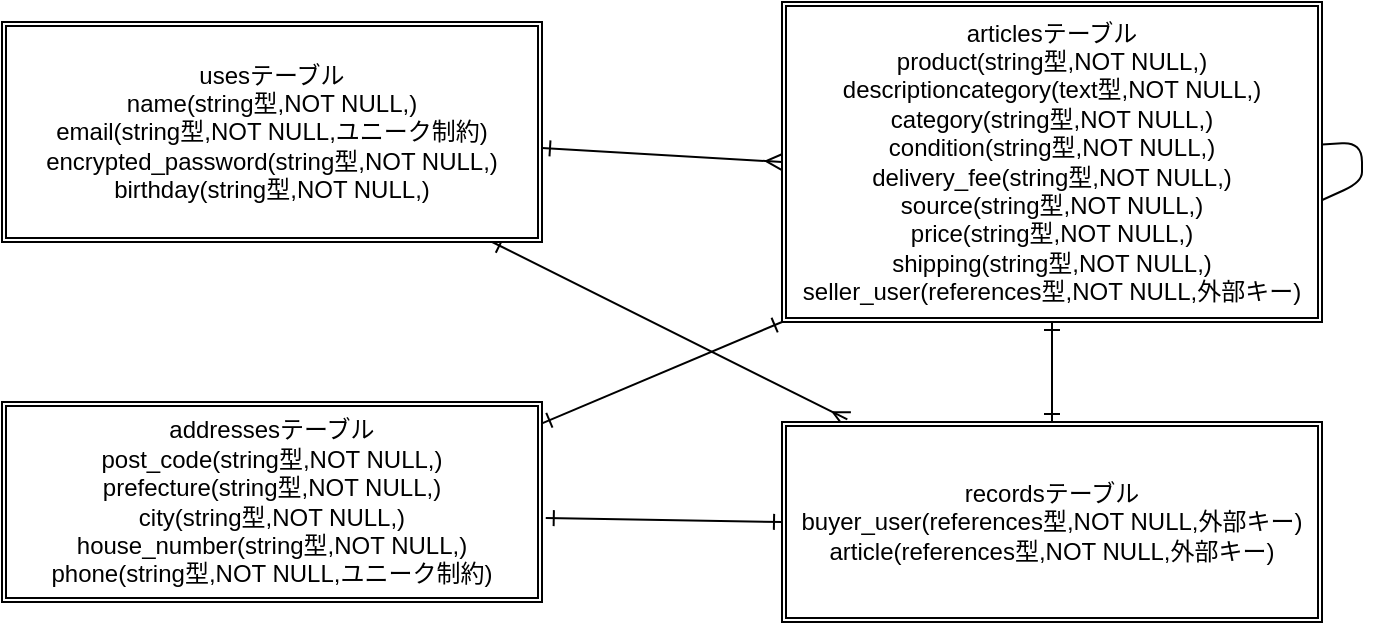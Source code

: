 <mxfile>
    <diagram id="EuzwQMMRJdKrbjMWgVMS" name="ページ1">
        <mxGraphModel dx="746" dy="499" grid="1" gridSize="10" guides="1" tooltips="1" connect="1" arrows="1" fold="1" page="1" pageScale="1" pageWidth="827" pageHeight="1169" math="0" shadow="0">
            <root>
                <mxCell id="0"/>
                <mxCell id="1" parent="0"/>
                <mxCell id="44" style="edgeStyle=none;html=1;entryX=0.5;entryY=1;entryDx=0;entryDy=0;exitX=0.5;exitY=1;exitDx=0;exitDy=0;" edge="1" parent="1" source="43" target="43">
                    <mxGeometry relative="1" as="geometry">
                        <mxPoint x="100" y="180" as="targetPoint"/>
                    </mxGeometry>
                </mxCell>
                <mxCell id="66" style="edgeStyle=none;html=1;entryX=0;entryY=0.5;entryDx=0;entryDy=0;endArrow=ERmany;endFill=0;startArrow=ERone;startFill=0;" edge="1" parent="1" source="43" target="45">
                    <mxGeometry relative="1" as="geometry">
                        <Array as="points"/>
                    </mxGeometry>
                </mxCell>
                <mxCell id="73" style="edgeStyle=none;html=1;entryX=0.121;entryY=-0.013;entryDx=0;entryDy=0;entryPerimeter=0;endArrow=ERmany;endFill=0;startArrow=ERone;startFill=0;" edge="1" parent="1" source="43" target="46">
                    <mxGeometry relative="1" as="geometry"/>
                </mxCell>
                <mxCell id="43" value="usesテーブル&lt;br&gt;name(string型,NOT NULL,)&lt;br&gt;email(string型,NOT NULL,ユニーク制約)&lt;br&gt;encrypted_password(string型,NOT NULL,)&lt;br&gt;birthday(string型,NOT NULL,)" style="shape=ext;double=1;rounded=0;whiteSpace=wrap;html=1;" vertex="1" parent="1">
                    <mxGeometry x="40" y="50" width="270" height="110" as="geometry"/>
                </mxCell>
                <mxCell id="68" style="edgeStyle=none;html=1;entryX=0.5;entryY=1;entryDx=0;entryDy=0;" edge="1" parent="1" source="45" target="45">
                    <mxGeometry relative="1" as="geometry"/>
                </mxCell>
                <mxCell id="45" value="articlesテーブル&lt;br&gt;product(string型,NOT NULL,)&lt;br&gt;descriptioncategory(text型,NOT NULL,)&lt;br&gt;category(string型,NOT NULL,)&lt;br&gt;condition(string型,NOT NULL,)&lt;br&gt;delivery_fee(string型,NOT NULL,)&lt;br&gt;source(string型,NOT NULL,)&lt;br&gt;price(string型,NOT NULL,)&lt;br&gt;shipping(string型,NOT NULL,)&lt;br&gt;seller_user(references型,NOT NULL,外部キー)" style="shape=ext;double=1;rounded=0;whiteSpace=wrap;html=1;" vertex="1" parent="1">
                    <mxGeometry x="430" y="40" width="270" height="160" as="geometry"/>
                </mxCell>
                <mxCell id="46" value="recordsテーブル&lt;br&gt;buyer_user(references型,NOT NULL,外部キー)&lt;br&gt;article(references型,NOT NULL,外部キー)" style="shape=ext;double=1;rounded=0;whiteSpace=wrap;html=1;" vertex="1" parent="1">
                    <mxGeometry x="430" y="250" width="270" height="100" as="geometry"/>
                </mxCell>
                <mxCell id="47" value="addressesテーブル&lt;br&gt;post_code(string型,NOT NULL,)&lt;br&gt;prefecture(string型,NOT NULL,)&lt;br&gt;city(string型,NOT NULL,)&lt;br&gt;house_number(string型,NOT NULL,)&lt;br&gt;phone(string型,NOT NULL,ユニーク制約)" style="shape=ext;double=1;rounded=0;whiteSpace=wrap;html=1;" vertex="1" parent="1">
                    <mxGeometry x="40" y="240" width="270" height="100" as="geometry"/>
                </mxCell>
                <mxCell id="67" value="" style="endArrow=ERone;html=1;exitX=1.007;exitY=0.58;exitDx=0;exitDy=0;exitPerimeter=0;entryX=0;entryY=0.5;entryDx=0;entryDy=0;endFill=0;startArrow=ERone;startFill=0;" edge="1" parent="1" source="47" target="46">
                    <mxGeometry width="50" height="50" relative="1" as="geometry">
                        <mxPoint x="360" y="280" as="sourcePoint"/>
                        <mxPoint x="410" y="230" as="targetPoint"/>
                    </mxGeometry>
                </mxCell>
                <mxCell id="71" value="" style="endArrow=ERone;html=1;entryX=0.5;entryY=1;entryDx=0;entryDy=0;exitX=0.5;exitY=0;exitDx=0;exitDy=0;startArrow=ERone;startFill=0;endFill=0;" edge="1" parent="1" source="46" target="45">
                    <mxGeometry width="50" height="50" relative="1" as="geometry">
                        <mxPoint x="290" y="280" as="sourcePoint"/>
                        <mxPoint x="340" y="230" as="targetPoint"/>
                    </mxGeometry>
                </mxCell>
                <mxCell id="72" value="" style="endArrow=ERone;html=1;entryX=0;entryY=1;entryDx=0;entryDy=0;exitX=1;exitY=0.107;exitDx=0;exitDy=0;exitPerimeter=0;endFill=0;startArrow=ERone;startFill=0;" edge="1" parent="1" source="47" target="45">
                    <mxGeometry width="50" height="50" relative="1" as="geometry">
                        <mxPoint x="290" y="280" as="sourcePoint"/>
                        <mxPoint x="340" y="230" as="targetPoint"/>
                    </mxGeometry>
                </mxCell>
            </root>
        </mxGraphModel>
    </diagram>
</mxfile>